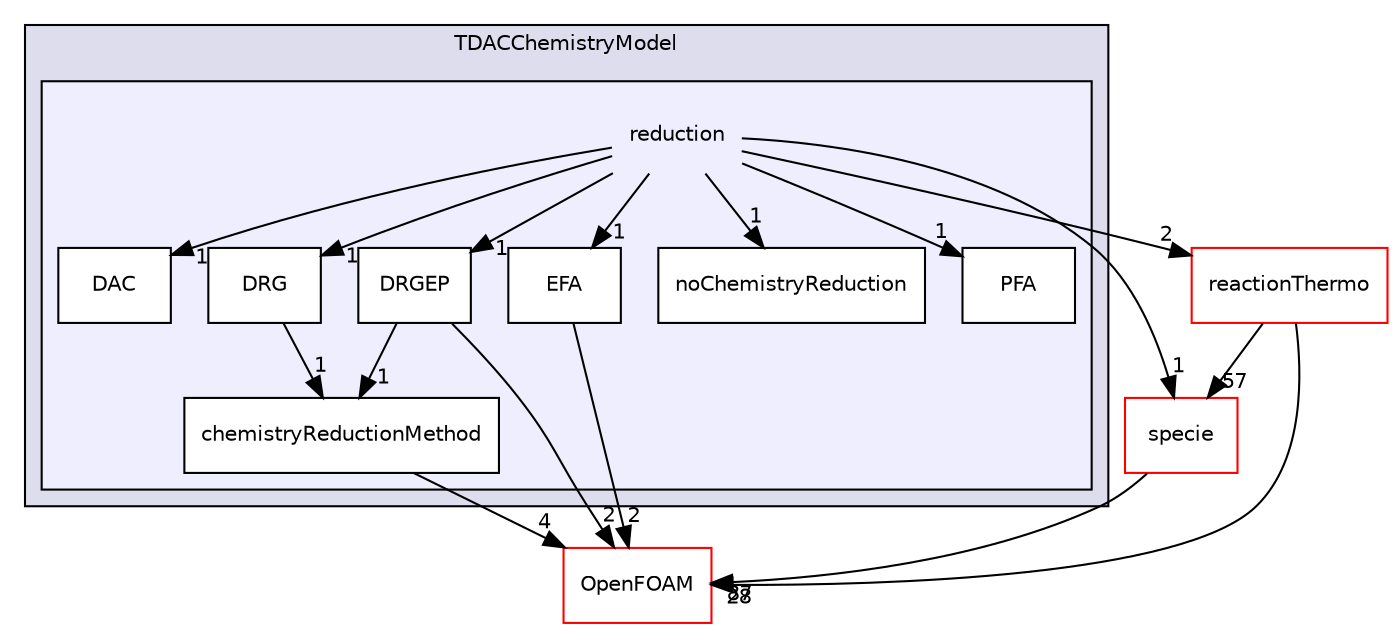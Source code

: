 digraph "src/thermophysicalModels/chemistryModel/chemistryModel/TDACChemistryModel/reduction" {
  bgcolor=transparent;
  compound=true
  node [ fontsize="10", fontname="Helvetica"];
  edge [ labelfontsize="10", labelfontname="Helvetica"];
  subgraph clusterdir_e99a2928bd3c5c0feae1fd0a5dedecc4 {
    graph [ bgcolor="#ddddee", pencolor="black", label="TDACChemistryModel" fontname="Helvetica", fontsize="10", URL="dir_e99a2928bd3c5c0feae1fd0a5dedecc4.html"]
  subgraph clusterdir_11a35c86249c89795f10656fe50614a9 {
    graph [ bgcolor="#eeeeff", pencolor="black", label="" URL="dir_11a35c86249c89795f10656fe50614a9.html"];
    dir_11a35c86249c89795f10656fe50614a9 [shape=plaintext label="reduction"];
    dir_ac98b418f6eb9b9c9b4c98898a45b42d [shape=box label="chemistryReductionMethod" color="black" fillcolor="white" style="filled" URL="dir_ac98b418f6eb9b9c9b4c98898a45b42d.html"];
    dir_0d3fdc3fba0dee4ab1c10766f898f2b6 [shape=box label="DAC" color="black" fillcolor="white" style="filled" URL="dir_0d3fdc3fba0dee4ab1c10766f898f2b6.html"];
    dir_d4c23b9b7b126269314cfc82114837fd [shape=box label="DRG" color="black" fillcolor="white" style="filled" URL="dir_d4c23b9b7b126269314cfc82114837fd.html"];
    dir_d5cdb4f80011108e6d084b3435ae4292 [shape=box label="DRGEP" color="black" fillcolor="white" style="filled" URL="dir_d5cdb4f80011108e6d084b3435ae4292.html"];
    dir_17ba711453e48727e446f6ddb9987edf [shape=box label="EFA" color="black" fillcolor="white" style="filled" URL="dir_17ba711453e48727e446f6ddb9987edf.html"];
    dir_ee10ce8d149cf46d5047907430d653d5 [shape=box label="noChemistryReduction" color="black" fillcolor="white" style="filled" URL="dir_ee10ce8d149cf46d5047907430d653d5.html"];
    dir_a9b7567fa022aa8b1524a7423f077a74 [shape=box label="PFA" color="black" fillcolor="white" style="filled" URL="dir_a9b7567fa022aa8b1524a7423f077a74.html"];
  }
  }
  dir_5c4bf53b114f4c9237cd4ef0431fc9bd [shape=box label="specie" color="red" URL="dir_5c4bf53b114f4c9237cd4ef0431fc9bd.html"];
  dir_c5473ff19b20e6ec4dfe5c310b3778a8 [shape=box label="OpenFOAM" color="red" URL="dir_c5473ff19b20e6ec4dfe5c310b3778a8.html"];
  dir_87c7a4a86ffb283740ec390ea55551cb [shape=box label="reactionThermo" color="red" URL="dir_87c7a4a86ffb283740ec390ea55551cb.html"];
  dir_d5cdb4f80011108e6d084b3435ae4292->dir_ac98b418f6eb9b9c9b4c98898a45b42d [headlabel="1", labeldistance=1.5 headhref="dir_003696_003693.html"];
  dir_d5cdb4f80011108e6d084b3435ae4292->dir_c5473ff19b20e6ec4dfe5c310b3778a8 [headlabel="2", labeldistance=1.5 headhref="dir_003696_002151.html"];
  dir_5c4bf53b114f4c9237cd4ef0431fc9bd->dir_c5473ff19b20e6ec4dfe5c310b3778a8 [headlabel="87", labeldistance=1.5 headhref="dir_001228_002151.html"];
  dir_ac98b418f6eb9b9c9b4c98898a45b42d->dir_c5473ff19b20e6ec4dfe5c310b3778a8 [headlabel="4", labeldistance=1.5 headhref="dir_003693_002151.html"];
  dir_11a35c86249c89795f10656fe50614a9->dir_a9b7567fa022aa8b1524a7423f077a74 [headlabel="1", labeldistance=1.5 headhref="dir_003692_003699.html"];
  dir_11a35c86249c89795f10656fe50614a9->dir_d5cdb4f80011108e6d084b3435ae4292 [headlabel="1", labeldistance=1.5 headhref="dir_003692_003696.html"];
  dir_11a35c86249c89795f10656fe50614a9->dir_5c4bf53b114f4c9237cd4ef0431fc9bd [headlabel="1", labeldistance=1.5 headhref="dir_003692_001228.html"];
  dir_11a35c86249c89795f10656fe50614a9->dir_ee10ce8d149cf46d5047907430d653d5 [headlabel="1", labeldistance=1.5 headhref="dir_003692_003698.html"];
  dir_11a35c86249c89795f10656fe50614a9->dir_d4c23b9b7b126269314cfc82114837fd [headlabel="1", labeldistance=1.5 headhref="dir_003692_003695.html"];
  dir_11a35c86249c89795f10656fe50614a9->dir_17ba711453e48727e446f6ddb9987edf [headlabel="1", labeldistance=1.5 headhref="dir_003692_003697.html"];
  dir_11a35c86249c89795f10656fe50614a9->dir_0d3fdc3fba0dee4ab1c10766f898f2b6 [headlabel="1", labeldistance=1.5 headhref="dir_003692_003694.html"];
  dir_11a35c86249c89795f10656fe50614a9->dir_87c7a4a86ffb283740ec390ea55551cb [headlabel="2", labeldistance=1.5 headhref="dir_003692_003779.html"];
  dir_d4c23b9b7b126269314cfc82114837fd->dir_ac98b418f6eb9b9c9b4c98898a45b42d [headlabel="1", labeldistance=1.5 headhref="dir_003695_003693.html"];
  dir_17ba711453e48727e446f6ddb9987edf->dir_c5473ff19b20e6ec4dfe5c310b3778a8 [headlabel="2", labeldistance=1.5 headhref="dir_003697_002151.html"];
  dir_87c7a4a86ffb283740ec390ea55551cb->dir_5c4bf53b114f4c9237cd4ef0431fc9bd [headlabel="57", labeldistance=1.5 headhref="dir_003779_001228.html"];
  dir_87c7a4a86ffb283740ec390ea55551cb->dir_c5473ff19b20e6ec4dfe5c310b3778a8 [headlabel="28", labeldistance=1.5 headhref="dir_003779_002151.html"];
}
